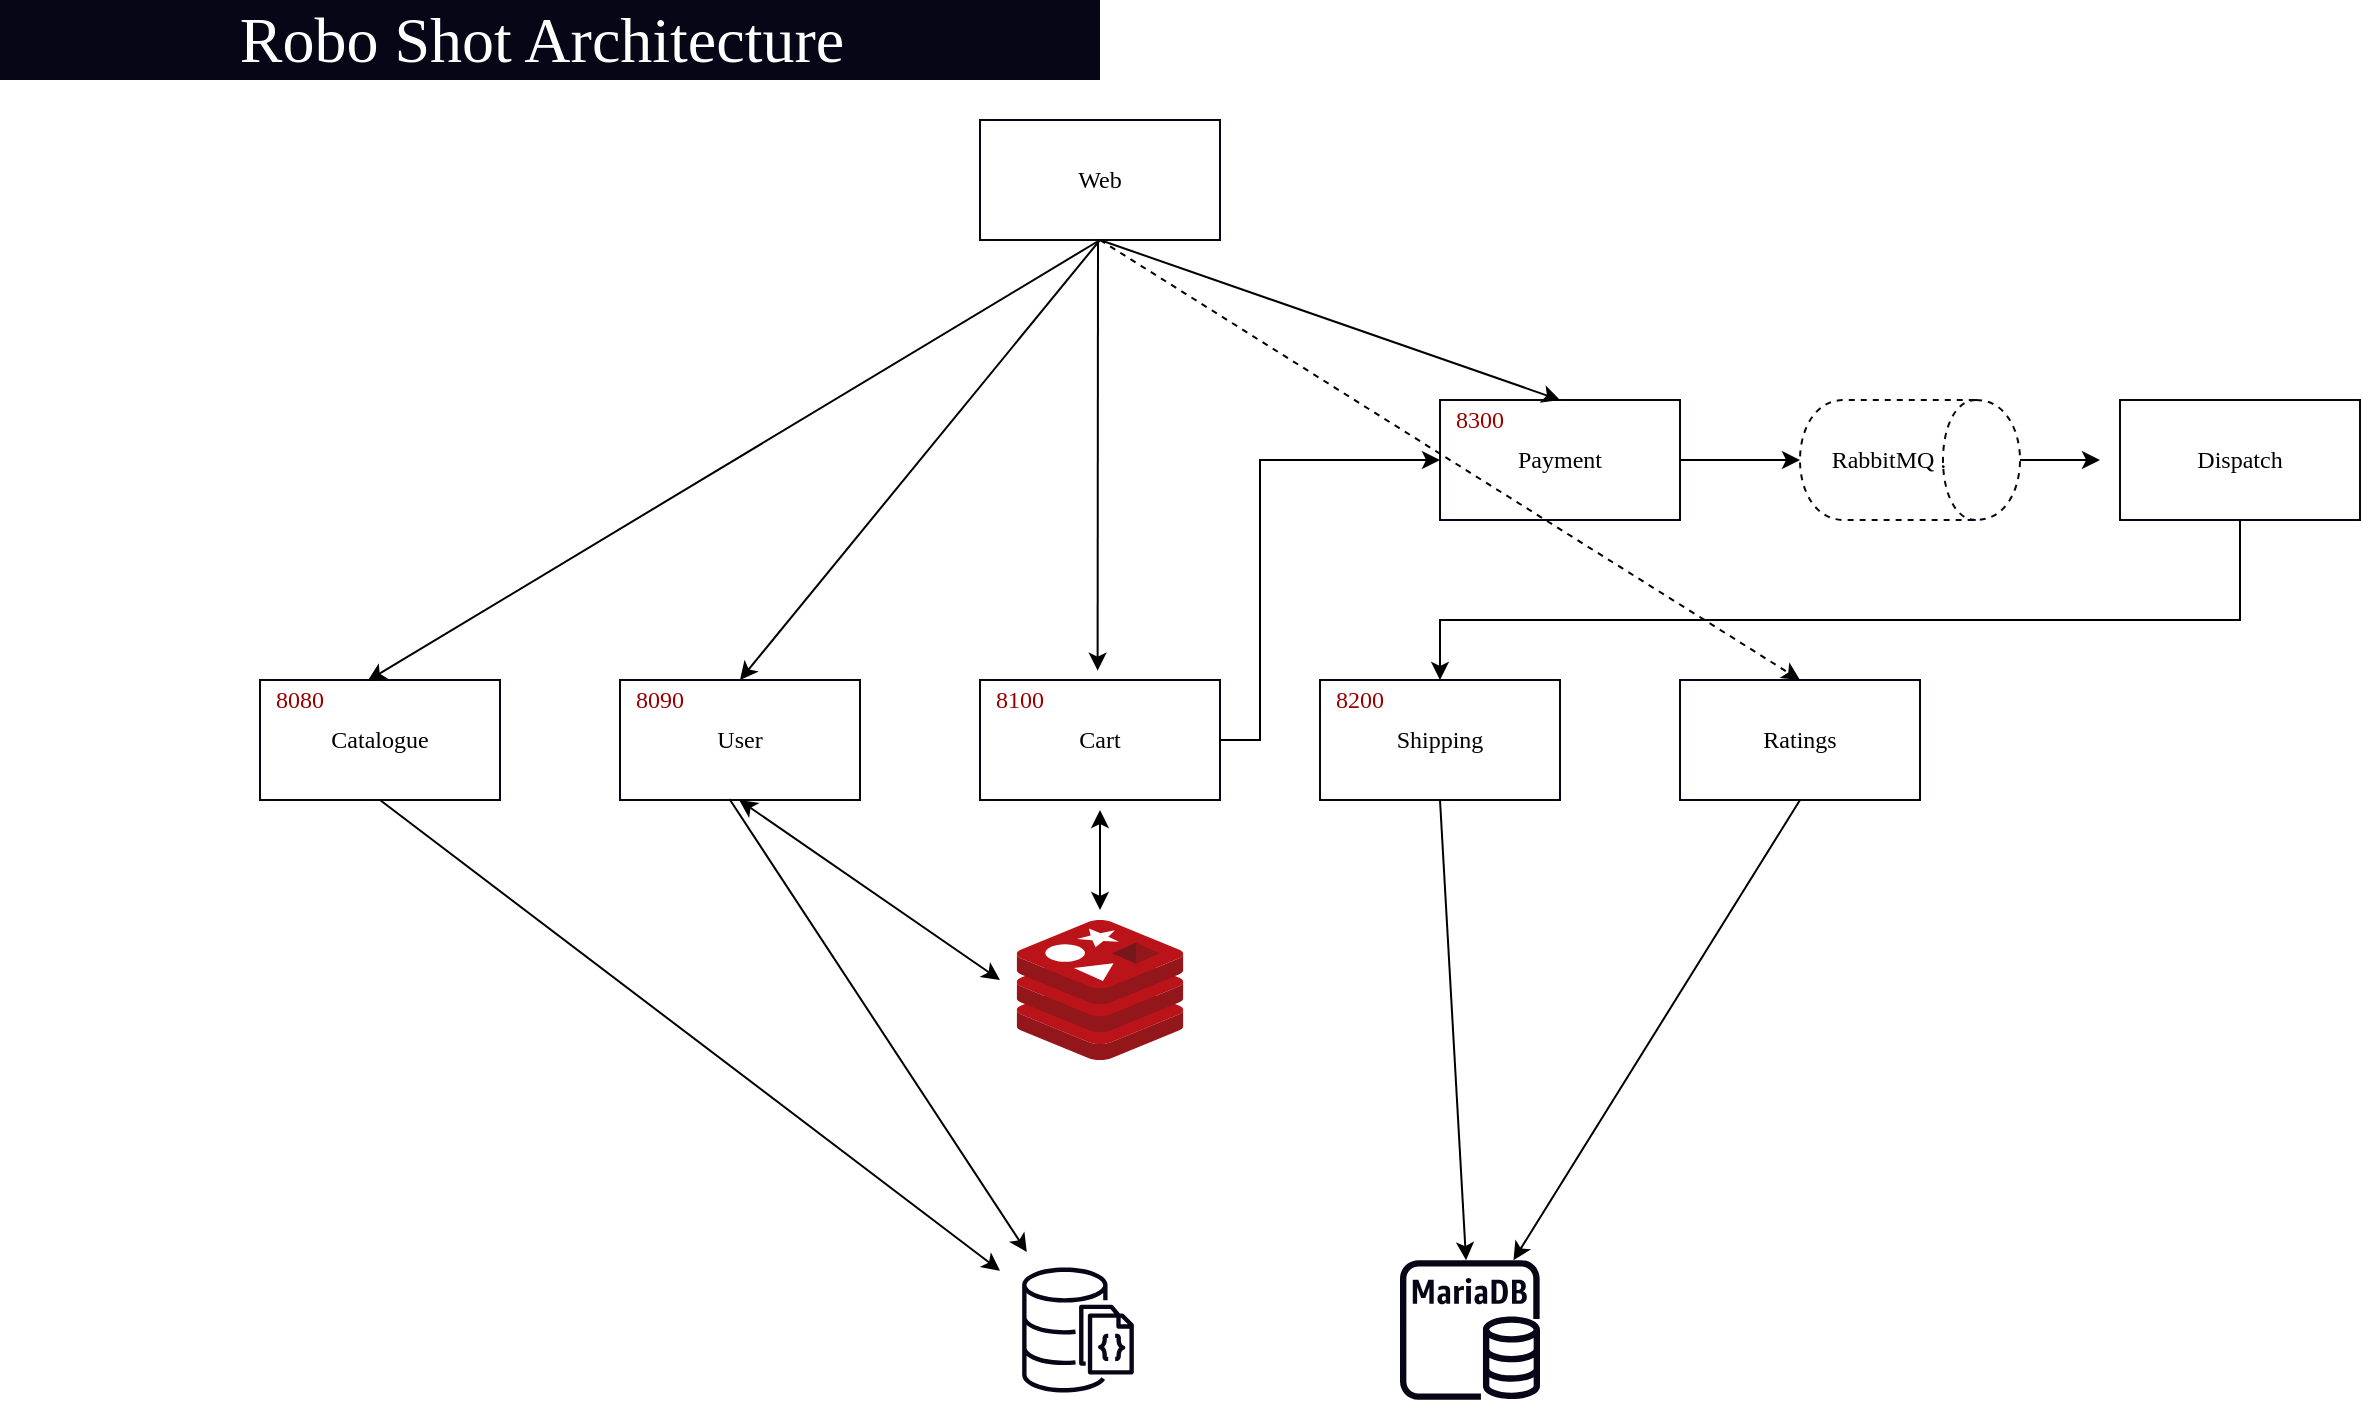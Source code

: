 <mxfile version="12.5.3" type="device"><diagram id="VvuBDCLQUPnnW4GRplLi" name="Page-1"><mxGraphModel dx="1634" dy="509" grid="1" gridSize="10" guides="1" tooltips="1" connect="1" arrows="1" fold="1" page="1" pageScale="1" pageWidth="827" pageHeight="1169" math="0" shadow="0"><root><mxCell id="0"/><mxCell id="1" parent="0"/><mxCell id="qv3-SqlAKgunAqN4-o9a-1" value="" style="outlineConnect=0;fontColor=#232F3E;gradientColor=none;gradientDirection=north;fillColor=none;strokeColor=#060617;dashed=0;verticalLabelPosition=bottom;verticalAlign=top;align=center;html=1;fontSize=12;fontStyle=0;aspect=fixed;shape=mxgraph.aws4.resourceIcon;resIcon=mxgraph.aws4.documentdb_with_mongodb_compatibility;" parent="1" vertex="1"><mxGeometry x="460" y="646" width="78" height="78" as="geometry"/></mxCell><mxCell id="qv3-SqlAKgunAqN4-o9a-2" value="" style="outlineConnect=0;fontColor=#232F3E;gradientColor=none;fillColor=#060617;strokeColor=none;dashed=0;verticalLabelPosition=bottom;verticalAlign=top;align=center;html=1;fontSize=12;fontStyle=0;aspect=fixed;pointerEvents=1;shape=mxgraph.aws4.rds_mariadb_instance;" parent="1" vertex="1"><mxGeometry x="660" y="650" width="70" height="70" as="geometry"/></mxCell><mxCell id="qv3-SqlAKgunAqN4-o9a-3" value="&lt;font face=&quot;Consolas&quot;&gt;Catalogue&lt;/font&gt;" style="rounded=0;whiteSpace=wrap;html=1;strokeColor=#060617;fillColor=none;gradientColor=none;" parent="1" vertex="1"><mxGeometry x="90" y="360" width="120" height="60" as="geometry"/></mxCell><mxCell id="qv3-SqlAKgunAqN4-o9a-4" value="&lt;font face=&quot;Consolas&quot;&gt;User&lt;/font&gt;" style="rounded=0;whiteSpace=wrap;html=1;strokeColor=#060617;fillColor=none;gradientColor=none;" parent="1" vertex="1"><mxGeometry x="270" y="360" width="120" height="60" as="geometry"/></mxCell><mxCell id="qv3-SqlAKgunAqN4-o9a-23" style="edgeStyle=orthogonalEdgeStyle;rounded=0;orthogonalLoop=1;jettySize=auto;html=1;entryX=0;entryY=0.5;entryDx=0;entryDy=0;" parent="1" source="qv3-SqlAKgunAqN4-o9a-5" target="qv3-SqlAKgunAqN4-o9a-7" edge="1"><mxGeometry relative="1" as="geometry"><Array as="points"><mxPoint x="590" y="390"/><mxPoint x="590" y="250"/></Array></mxGeometry></mxCell><mxCell id="qv3-SqlAKgunAqN4-o9a-5" value="&lt;font face=&quot;Consolas&quot;&gt;Cart&lt;/font&gt;" style="rounded=0;whiteSpace=wrap;html=1;strokeColor=#060617;fillColor=none;gradientColor=none;" parent="1" vertex="1"><mxGeometry x="450" y="360" width="120" height="60" as="geometry"/></mxCell><mxCell id="qv3-SqlAKgunAqN4-o9a-6" value="&lt;font face=&quot;Consolas&quot;&gt;Shipping&lt;/font&gt;" style="rounded=0;whiteSpace=wrap;html=1;strokeColor=#060617;fillColor=none;gradientColor=none;" parent="1" vertex="1"><mxGeometry x="620" y="360" width="120" height="60" as="geometry"/></mxCell><mxCell id="qv3-SqlAKgunAqN4-o9a-26" style="edgeStyle=orthogonalEdgeStyle;rounded=0;orthogonalLoop=1;jettySize=auto;html=1;entryX=0.5;entryY=1;entryDx=0;entryDy=0;" parent="1" source="qv3-SqlAKgunAqN4-o9a-7" target="qv3-SqlAKgunAqN4-o9a-25" edge="1"><mxGeometry relative="1" as="geometry"/></mxCell><mxCell id="qv3-SqlAKgunAqN4-o9a-7" value="&lt;font face=&quot;Consolas&quot;&gt;Payment&lt;/font&gt;" style="rounded=0;whiteSpace=wrap;html=1;strokeColor=#060617;fillColor=none;gradientColor=none;" parent="1" vertex="1"><mxGeometry x="680.0" y="220" width="120" height="60" as="geometry"/></mxCell><mxCell id="qv3-SqlAKgunAqN4-o9a-28" style="edgeStyle=orthogonalEdgeStyle;rounded=0;orthogonalLoop=1;jettySize=auto;html=1;" parent="1" source="qv3-SqlAKgunAqN4-o9a-8" target="qv3-SqlAKgunAqN4-o9a-6" edge="1"><mxGeometry relative="1" as="geometry"><Array as="points"><mxPoint x="1080" y="330"/><mxPoint x="680" y="330"/></Array></mxGeometry></mxCell><mxCell id="qv3-SqlAKgunAqN4-o9a-8" value="&lt;font face=&quot;Consolas&quot;&gt;Dispatch&lt;/font&gt;" style="rounded=0;whiteSpace=wrap;html=1;strokeColor=#060617;fillColor=none;gradientColor=none;" parent="1" vertex="1"><mxGeometry x="1020" y="220" width="120" height="60" as="geometry"/></mxCell><mxCell id="qv3-SqlAKgunAqN4-o9a-9" value="&lt;font face=&quot;Consolas&quot;&gt;Web&lt;/font&gt;" style="rounded=0;whiteSpace=wrap;html=1;strokeColor=#060617;fillColor=none;gradientColor=none;" parent="1" vertex="1"><mxGeometry x="450" y="80" width="120" height="60" as="geometry"/></mxCell><mxCell id="qv3-SqlAKgunAqN4-o9a-10" value="&lt;font face=&quot;Consolas&quot;&gt;Ratings&lt;/font&gt;" style="rounded=0;whiteSpace=wrap;html=1;strokeColor=#060617;fillColor=none;gradientColor=none;" parent="1" vertex="1"><mxGeometry x="800.0" y="360" width="120" height="60" as="geometry"/></mxCell><mxCell id="qv3-SqlAKgunAqN4-o9a-11" value="" style="endArrow=classic;html=1;exitX=0.5;exitY=1;exitDx=0;exitDy=0;" parent="1" source="qv3-SqlAKgunAqN4-o9a-10" target="qv3-SqlAKgunAqN4-o9a-2" edge="1"><mxGeometry width="50" height="50" relative="1" as="geometry"><mxPoint x="1210" y="420" as="sourcePoint"/><mxPoint x="740" y="680" as="targetPoint"/></mxGeometry></mxCell><mxCell id="qv3-SqlAKgunAqN4-o9a-12" value="" style="endArrow=classic;html=1;exitX=0.5;exitY=1;exitDx=0;exitDy=0;" parent="1" source="qv3-SqlAKgunAqN4-o9a-6" target="qv3-SqlAKgunAqN4-o9a-2" edge="1"><mxGeometry width="50" height="50" relative="1" as="geometry"><mxPoint x="870.0" y="430" as="sourcePoint"/><mxPoint x="726.792" y="660" as="targetPoint"/></mxGeometry></mxCell><mxCell id="qv3-SqlAKgunAqN4-o9a-13" value="" style="aspect=fixed;html=1;points=[];align=center;image;fontSize=12;image=img/lib/mscae/Cache_Redis_Product.svg;strokeColor=#060617;fillColor=none;gradientColor=none;" parent="1" vertex="1"><mxGeometry x="468.34" y="480" width="83.33" height="70" as="geometry"/></mxCell><mxCell id="qv3-SqlAKgunAqN4-o9a-15" value="" style="endArrow=classic;startArrow=classic;html=1;entryX=0.5;entryY=1;entryDx=0;entryDy=0;" parent="1" edge="1"><mxGeometry width="50" height="50" relative="1" as="geometry"><mxPoint x="510" y="475" as="sourcePoint"/><mxPoint x="510" y="425" as="targetPoint"/></mxGeometry></mxCell><mxCell id="qv3-SqlAKgunAqN4-o9a-16" value="" style="endArrow=classic;html=1;exitX=0.456;exitY=0.992;exitDx=0;exitDy=0;exitPerimeter=0;" parent="1" source="qv3-SqlAKgunAqN4-o9a-4" target="qv3-SqlAKgunAqN4-o9a-1" edge="1"><mxGeometry width="50" height="50" relative="1" as="geometry"><mxPoint x="690.0" y="430" as="sourcePoint"/><mxPoint x="703.019" y="660" as="targetPoint"/></mxGeometry></mxCell><mxCell id="qv3-SqlAKgunAqN4-o9a-19" value="" style="endArrow=classic;startArrow=classic;html=1;entryX=0.5;entryY=1;entryDx=0;entryDy=0;" parent="1" edge="1"><mxGeometry width="50" height="50" relative="1" as="geometry"><mxPoint x="460" y="510" as="sourcePoint"/><mxPoint x="329.58" y="420" as="targetPoint"/></mxGeometry></mxCell><mxCell id="qv3-SqlAKgunAqN4-o9a-21" value="" style="endArrow=classic;html=1;" parent="1" target="qv3-SqlAKgunAqN4-o9a-1" edge="1"><mxGeometry width="50" height="50" relative="1" as="geometry"><mxPoint x="150" y="420" as="sourcePoint"/><mxPoint x="298.678" y="650" as="targetPoint"/></mxGeometry></mxCell><mxCell id="qv3-SqlAKgunAqN4-o9a-27" style="edgeStyle=orthogonalEdgeStyle;rounded=0;orthogonalLoop=1;jettySize=auto;html=1;" parent="1" source="qv3-SqlAKgunAqN4-o9a-25" edge="1"><mxGeometry relative="1" as="geometry"><mxPoint x="1010" y="250" as="targetPoint"/></mxGeometry></mxCell><mxCell id="qv3-SqlAKgunAqN4-o9a-25" value="&lt;font face=&quot;Consolas&quot;&gt;RabbitMQ .&amp;nbsp;&lt;/font&gt;" style="shape=cylinder;whiteSpace=wrap;html=1;boundedLbl=1;backgroundOutline=1;strokeColor=#060617;fillColor=none;gradientColor=none;direction=south;dashed=1;" parent="1" vertex="1"><mxGeometry x="860" y="220" width="110" height="60" as="geometry"/></mxCell><mxCell id="qv3-SqlAKgunAqN4-o9a-29" value="" style="endArrow=classic;html=1;entryX=0.449;entryY=0.006;entryDx=0;entryDy=0;entryPerimeter=0;" parent="1" target="qv3-SqlAKgunAqN4-o9a-3" edge="1"><mxGeometry width="50" height="50" relative="1" as="geometry"><mxPoint x="510" y="140" as="sourcePoint"/><mxPoint x="560" y="90" as="targetPoint"/></mxGeometry></mxCell><mxCell id="qv3-SqlAKgunAqN4-o9a-30" value="" style="endArrow=classic;html=1;entryX=0.5;entryY=0;entryDx=0;entryDy=0;" parent="1" target="qv3-SqlAKgunAqN4-o9a-4" edge="1"><mxGeometry width="50" height="50" relative="1" as="geometry"><mxPoint x="510" y="140" as="sourcePoint"/><mxPoint x="153.88" y="370.36" as="targetPoint"/></mxGeometry></mxCell><mxCell id="qv3-SqlAKgunAqN4-o9a-31" value="" style="endArrow=classic;html=1;entryX=0.49;entryY=-0.078;entryDx=0;entryDy=0;entryPerimeter=0;" parent="1" target="qv3-SqlAKgunAqN4-o9a-5" edge="1"><mxGeometry width="50" height="50" relative="1" as="geometry"><mxPoint x="509" y="140" as="sourcePoint"/><mxPoint x="340" y="370" as="targetPoint"/></mxGeometry></mxCell><mxCell id="qv3-SqlAKgunAqN4-o9a-32" value="" style="endArrow=classic;html=1;entryX=0.5;entryY=0;entryDx=0;entryDy=0;" parent="1" target="qv3-SqlAKgunAqN4-o9a-7" edge="1"><mxGeometry width="50" height="50" relative="1" as="geometry"><mxPoint x="510" y="140" as="sourcePoint"/><mxPoint x="518.8" y="365.32" as="targetPoint"/></mxGeometry></mxCell><mxCell id="qv3-SqlAKgunAqN4-o9a-33" value="" style="endArrow=classic;html=1;entryX=0.5;entryY=0;entryDx=0;entryDy=0;dashed=1;" parent="1" target="qv3-SqlAKgunAqN4-o9a-10" edge="1"><mxGeometry width="50" height="50" relative="1" as="geometry"><mxPoint x="510" y="140" as="sourcePoint"/><mxPoint x="750.0" y="230" as="targetPoint"/></mxGeometry></mxCell><mxCell id="qv3-SqlAKgunAqN4-o9a-35" value="&lt;font face=&quot;Consolas&quot; style=&quot;font-size: 32px&quot; color=&quot;#ffffff&quot;&gt;Robo Shot Architecture&amp;nbsp;&lt;/font&gt;" style="text;html=1;strokeColor=none;fillColor=#060617;align=center;verticalAlign=middle;whiteSpace=wrap;rounded=0;dashed=1;gradientColor=none;" parent="1" vertex="1"><mxGeometry x="-40" y="20" width="550" height="40" as="geometry"/></mxCell><mxCell id="FaRFIPXKkXH92-DzGgTY-1" value="&lt;font face=&quot;Chalkboard&quot; color=&quot;#990000&quot;&gt;8080&lt;/font&gt;" style="text;html=1;strokeColor=none;fillColor=none;align=center;verticalAlign=middle;whiteSpace=wrap;rounded=0;" vertex="1" parent="1"><mxGeometry x="90" y="360" width="40" height="20" as="geometry"/></mxCell><mxCell id="FaRFIPXKkXH92-DzGgTY-2" value="&lt;font face=&quot;Chalkboard&quot; color=&quot;#990000&quot;&gt;8090&lt;/font&gt;" style="text;html=1;strokeColor=none;fillColor=none;align=center;verticalAlign=middle;whiteSpace=wrap;rounded=0;" vertex="1" parent="1"><mxGeometry x="270" y="360" width="40" height="20" as="geometry"/></mxCell><mxCell id="FaRFIPXKkXH92-DzGgTY-3" value="&lt;font face=&quot;Chalkboard&quot; color=&quot;#990000&quot;&gt;8100&lt;/font&gt;" style="text;html=1;strokeColor=none;fillColor=none;align=center;verticalAlign=middle;whiteSpace=wrap;rounded=0;" vertex="1" parent="1"><mxGeometry x="450" y="360" width="40" height="20" as="geometry"/></mxCell><mxCell id="FaRFIPXKkXH92-DzGgTY-4" value="&lt;font face=&quot;Chalkboard&quot; color=&quot;#990000&quot;&gt;8200&lt;/font&gt;" style="text;html=1;strokeColor=none;fillColor=none;align=center;verticalAlign=middle;whiteSpace=wrap;rounded=0;" vertex="1" parent="1"><mxGeometry x="620" y="360" width="40" height="20" as="geometry"/></mxCell><mxCell id="FaRFIPXKkXH92-DzGgTY-5" value="&lt;font face=&quot;Chalkboard&quot; color=&quot;#990000&quot;&gt;8300&lt;/font&gt;" style="text;html=1;strokeColor=none;fillColor=none;align=center;verticalAlign=middle;whiteSpace=wrap;rounded=0;" vertex="1" parent="1"><mxGeometry x="680" y="220" width="40" height="20" as="geometry"/></mxCell></root></mxGraphModel></diagram></mxfile>